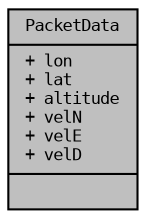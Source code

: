 digraph "PacketData"
{
  bgcolor="transparent";
  edge [fontname="DejaVuSansMono",fontsize="8",labelfontname="DejaVuSansMono",labelfontsize="8"];
  node [fontname="DejaVuSansMono",fontsize="8",shape=record];
  Node1 [label="{PacketData\n|+ lon\l+ lat\l+ altitude\l+ velN\l+ velE\l+ velD\l|}",height=0.2,width=0.4,color="black", fillcolor="grey75", style="filled", fontcolor="black"];
}
